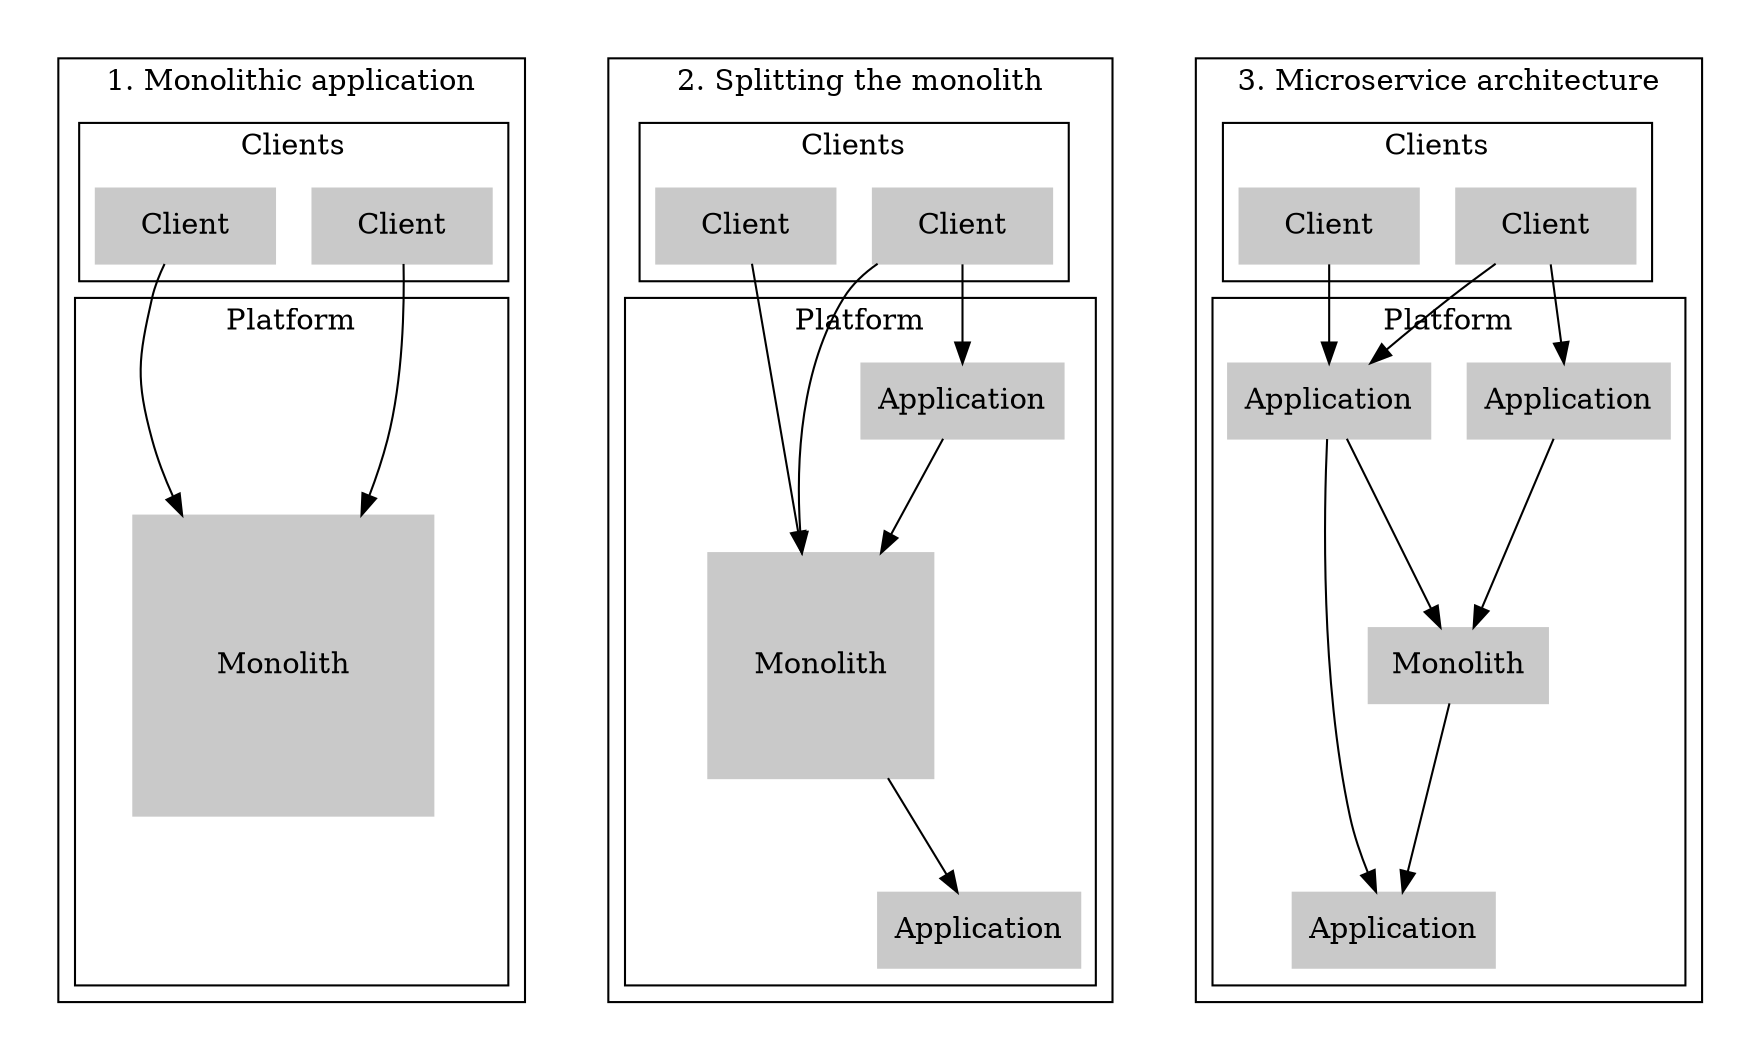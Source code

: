 // dot arch-evolution.dot -Tpdf -oarch-evolution.pdf && open arch-evolution.pdf

digraph arch {
  node [shape="record" style="filled" color="grey79" fillcolor="grey79" width=1.2];
  //clusterrank="local";
  //nodesep=1;
  //splines=line;

  subgraph "clustersep11" {
    style="invisible";
  subgraph "clustersep12" {
    style="invisible";

    subgraph "clustermonolith" {
      label="1. Monolithic application";
      style="solid";

      // Monolith
      subgraph "clustersys1_clients" {
        label="Clients";
        //style=filled;
        //color=lightgrey;

        //f1 [label="Fault"];
        //e1 [label="Error"];
        //fail1 [label="Failure"];

        client1_1 [label="Client"];
        client1_2 [label="Client"];
      }

        client1_2 -> monolith1;
        client1_1 -> monolith1;
        client1_1 -> dummy1_1 [style="invis"];

      subgraph "clustersys1_platform" {
        label="Platform";
        //style=filled;
        //color=lightgrey;

        dummy1_1  [style="invisible"];
        dummy1_2  [style="invisible" width=2.65];
        dummy1_1 -> monolith1 [style="invis"];
        monolith1 -> dummy1_2 [style="invis"];
        monolith1 [label="Monolith" width=2 height=2];
      }
    }
  }}

  subgraph "clustersep21" {
    style="invisible";
  subgraph "clustersep22" {
    style="invisible";

    subgraph "clustersplit" {
      label="2. Splitting the monolith";
      style="solid";

      subgraph "clustersys2_clients" {
        label="Clients";
        //style=filled;
        //color=lightgrey;

        //f1 [label="Fault"];
        //e1 [label="Error"];
        //fail1 [label="Failure"];

        client2_1 [label="Client"];
        client2_2 [label="Client"];
      }

        client2_2 -> monolith2;
        client2_2 -> app2_2;
        client2_1 -> monolith2;

      subgraph "clustersys2_platform" {
        label="Platform";
        rankdir=LR;
        //style=filled;
        //color=lightgrey;

        dummy2_1 [style="invisible" width=1.2];
        monolith2 -> dummy2_1 [style="invis"];

        monolith2 [label="Monolith" width=1.5 height=1.5];
        app2_2      [label="Application"];
        app2_3      [label="Application"];

        monolith2 -> app2_3;
        app2_2 -> monolith2;
      }
    }
  }}

  // full microservice
  subgraph "clustersep31" {
    style="invisible";
  subgraph "clustersep32" {
    style="invisible";

    subgraph "clustermicroservice" {
      label="3. Microservice architecture";
      style="solid";

      subgraph "clustersys3_clients" {
        label="Clients";
        //style=filled;
        //color=lightgrey;

        //f1 [label="Fault"];
        //e1 [label="Error"];
        //fail1 [label="Failure"];

        client3_1 [label="Client"];
        client3_2 [label="Client"];
      }

        //client3_2 -> monolith3;
        client3_2 -> app3_2;
        client3_1 -> app3_4;
        client3_1 -> app3_2;

      subgraph "clustersys3_platform" {
        label="Platform";
        rankdir=LR;
        //style=filled;
        //color=lightgrey;

        monolith3 [label="Monolith"];
        app3_2      [label="Application"];
        app3_3      [label="Application"];
        app3_4      [label="Application"];

        monolith3 -> app3_3;
        app3_2 -> monolith3;
        app3_4 -> monolith3;
        app3_2 -> app3_3;
      }
    }
  }}
}
